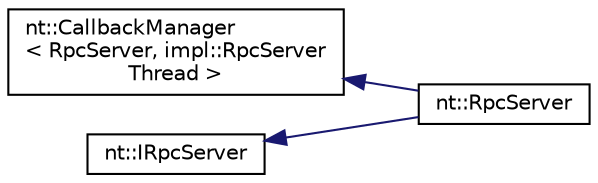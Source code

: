digraph "Graphical Class Hierarchy"
{
  edge [fontname="Helvetica",fontsize="10",labelfontname="Helvetica",labelfontsize="10"];
  node [fontname="Helvetica",fontsize="10",shape=record];
  rankdir="LR";
  Node1 [label="nt::CallbackManager\l\< RpcServer, impl::RpcServer\lThread \>",height=0.2,width=0.4,color="black", fillcolor="white", style="filled",URL="$classnt_1_1CallbackManager.html"];
  Node1 -> Node2 [dir="back",color="midnightblue",fontsize="10",style="solid",fontname="Helvetica"];
  Node2 [label="nt::RpcServer",height=0.2,width=0.4,color="black", fillcolor="white", style="filled",URL="$classnt_1_1RpcServer.html"];
  Node3 [label="nt::IRpcServer",height=0.2,width=0.4,color="black", fillcolor="white", style="filled",URL="$classnt_1_1IRpcServer.html"];
  Node3 -> Node2 [dir="back",color="midnightblue",fontsize="10",style="solid",fontname="Helvetica"];
}
